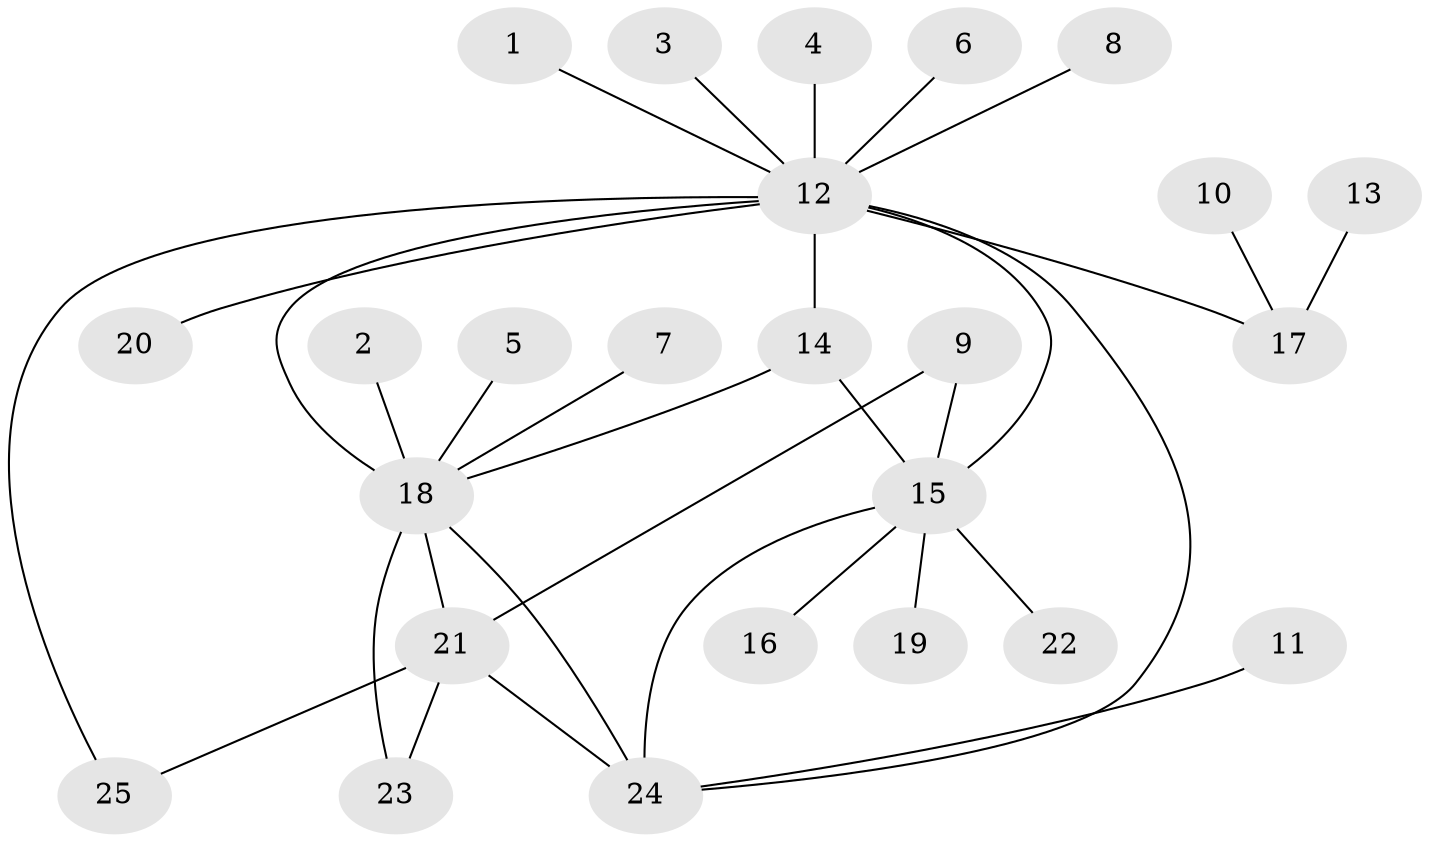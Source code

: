 // original degree distribution, {12: 0.02, 17: 0.02, 9: 0.02, 1: 0.62, 5: 0.02, 6: 0.04, 3: 0.12, 4: 0.02, 8: 0.02, 2: 0.1}
// Generated by graph-tools (version 1.1) at 2025/01/03/09/25 03:01:45]
// undirected, 25 vertices, 32 edges
graph export_dot {
graph [start="1"]
  node [color=gray90,style=filled];
  1;
  2;
  3;
  4;
  5;
  6;
  7;
  8;
  9;
  10;
  11;
  12;
  13;
  14;
  15;
  16;
  17;
  18;
  19;
  20;
  21;
  22;
  23;
  24;
  25;
  1 -- 12 [weight=1.0];
  2 -- 18 [weight=1.0];
  3 -- 12 [weight=1.0];
  4 -- 12 [weight=1.0];
  5 -- 18 [weight=1.0];
  6 -- 12 [weight=1.0];
  7 -- 18 [weight=1.0];
  8 -- 12 [weight=1.0];
  9 -- 15 [weight=1.0];
  9 -- 21 [weight=1.0];
  10 -- 17 [weight=1.0];
  11 -- 24 [weight=1.0];
  12 -- 14 [weight=1.0];
  12 -- 15 [weight=2.0];
  12 -- 17 [weight=1.0];
  12 -- 18 [weight=2.0];
  12 -- 20 [weight=1.0];
  12 -- 24 [weight=1.0];
  12 -- 25 [weight=1.0];
  13 -- 17 [weight=1.0];
  14 -- 15 [weight=1.0];
  14 -- 18 [weight=1.0];
  15 -- 16 [weight=1.0];
  15 -- 19 [weight=1.0];
  15 -- 22 [weight=1.0];
  15 -- 24 [weight=1.0];
  18 -- 21 [weight=1.0];
  18 -- 23 [weight=2.0];
  18 -- 24 [weight=1.0];
  21 -- 23 [weight=2.0];
  21 -- 24 [weight=1.0];
  21 -- 25 [weight=1.0];
}
